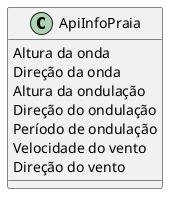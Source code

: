 @startuml class



class ApiInfoPraia {
  Altura da onda
  Direção da onda
  Altura da ondulação
  Direção do ondulação
  Período de ondulação
  Velocidade do vento
  Direção do vento 
}
@enduml